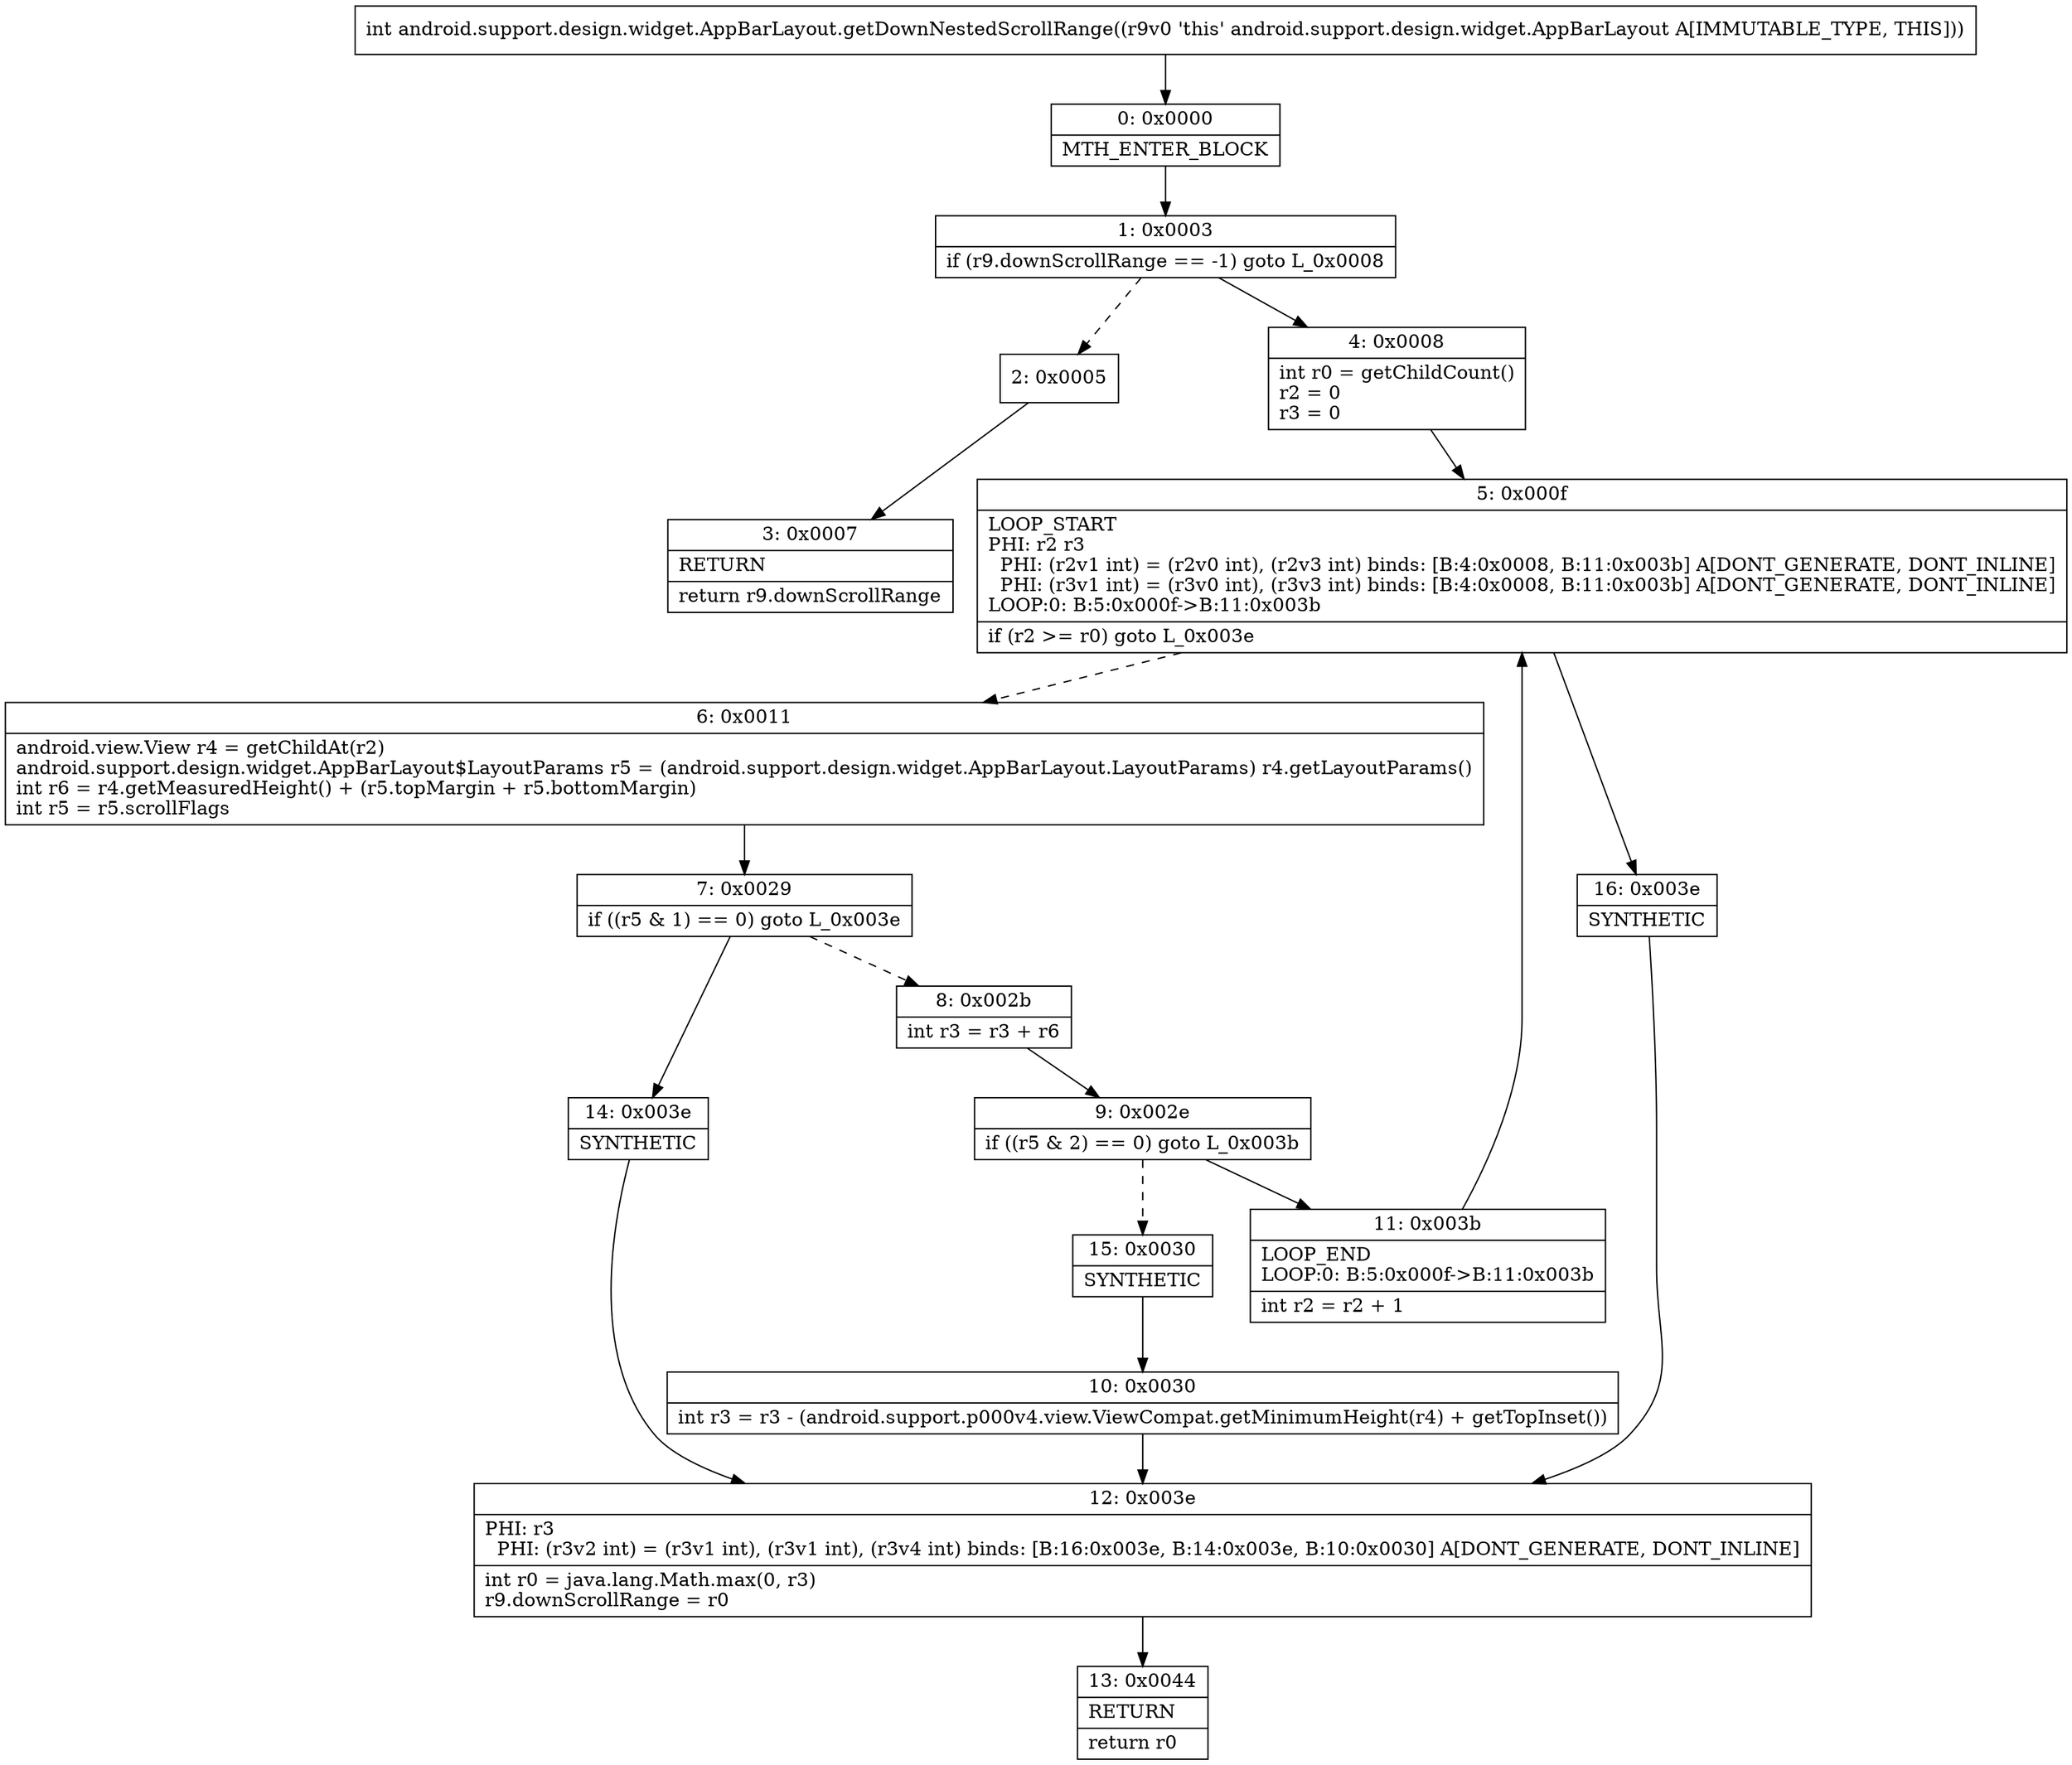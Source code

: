 digraph "CFG forandroid.support.design.widget.AppBarLayout.getDownNestedScrollRange()I" {
Node_0 [shape=record,label="{0\:\ 0x0000|MTH_ENTER_BLOCK\l}"];
Node_1 [shape=record,label="{1\:\ 0x0003|if (r9.downScrollRange == \-1) goto L_0x0008\l}"];
Node_2 [shape=record,label="{2\:\ 0x0005}"];
Node_3 [shape=record,label="{3\:\ 0x0007|RETURN\l|return r9.downScrollRange\l}"];
Node_4 [shape=record,label="{4\:\ 0x0008|int r0 = getChildCount()\lr2 = 0\lr3 = 0\l}"];
Node_5 [shape=record,label="{5\:\ 0x000f|LOOP_START\lPHI: r2 r3 \l  PHI: (r2v1 int) = (r2v0 int), (r2v3 int) binds: [B:4:0x0008, B:11:0x003b] A[DONT_GENERATE, DONT_INLINE]\l  PHI: (r3v1 int) = (r3v0 int), (r3v3 int) binds: [B:4:0x0008, B:11:0x003b] A[DONT_GENERATE, DONT_INLINE]\lLOOP:0: B:5:0x000f\-\>B:11:0x003b\l|if (r2 \>= r0) goto L_0x003e\l}"];
Node_6 [shape=record,label="{6\:\ 0x0011|android.view.View r4 = getChildAt(r2)\landroid.support.design.widget.AppBarLayout$LayoutParams r5 = (android.support.design.widget.AppBarLayout.LayoutParams) r4.getLayoutParams()\lint r6 = r4.getMeasuredHeight() + (r5.topMargin + r5.bottomMargin)\lint r5 = r5.scrollFlags\l}"];
Node_7 [shape=record,label="{7\:\ 0x0029|if ((r5 & 1) == 0) goto L_0x003e\l}"];
Node_8 [shape=record,label="{8\:\ 0x002b|int r3 = r3 + r6\l}"];
Node_9 [shape=record,label="{9\:\ 0x002e|if ((r5 & 2) == 0) goto L_0x003b\l}"];
Node_10 [shape=record,label="{10\:\ 0x0030|int r3 = r3 \- (android.support.p000v4.view.ViewCompat.getMinimumHeight(r4) + getTopInset())\l}"];
Node_11 [shape=record,label="{11\:\ 0x003b|LOOP_END\lLOOP:0: B:5:0x000f\-\>B:11:0x003b\l|int r2 = r2 + 1\l}"];
Node_12 [shape=record,label="{12\:\ 0x003e|PHI: r3 \l  PHI: (r3v2 int) = (r3v1 int), (r3v1 int), (r3v4 int) binds: [B:16:0x003e, B:14:0x003e, B:10:0x0030] A[DONT_GENERATE, DONT_INLINE]\l|int r0 = java.lang.Math.max(0, r3)\lr9.downScrollRange = r0\l}"];
Node_13 [shape=record,label="{13\:\ 0x0044|RETURN\l|return r0\l}"];
Node_14 [shape=record,label="{14\:\ 0x003e|SYNTHETIC\l}"];
Node_15 [shape=record,label="{15\:\ 0x0030|SYNTHETIC\l}"];
Node_16 [shape=record,label="{16\:\ 0x003e|SYNTHETIC\l}"];
MethodNode[shape=record,label="{int android.support.design.widget.AppBarLayout.getDownNestedScrollRange((r9v0 'this' android.support.design.widget.AppBarLayout A[IMMUTABLE_TYPE, THIS])) }"];
MethodNode -> Node_0;
Node_0 -> Node_1;
Node_1 -> Node_2[style=dashed];
Node_1 -> Node_4;
Node_2 -> Node_3;
Node_4 -> Node_5;
Node_5 -> Node_6[style=dashed];
Node_5 -> Node_16;
Node_6 -> Node_7;
Node_7 -> Node_8[style=dashed];
Node_7 -> Node_14;
Node_8 -> Node_9;
Node_9 -> Node_11;
Node_9 -> Node_15[style=dashed];
Node_10 -> Node_12;
Node_11 -> Node_5;
Node_12 -> Node_13;
Node_14 -> Node_12;
Node_15 -> Node_10;
Node_16 -> Node_12;
}

